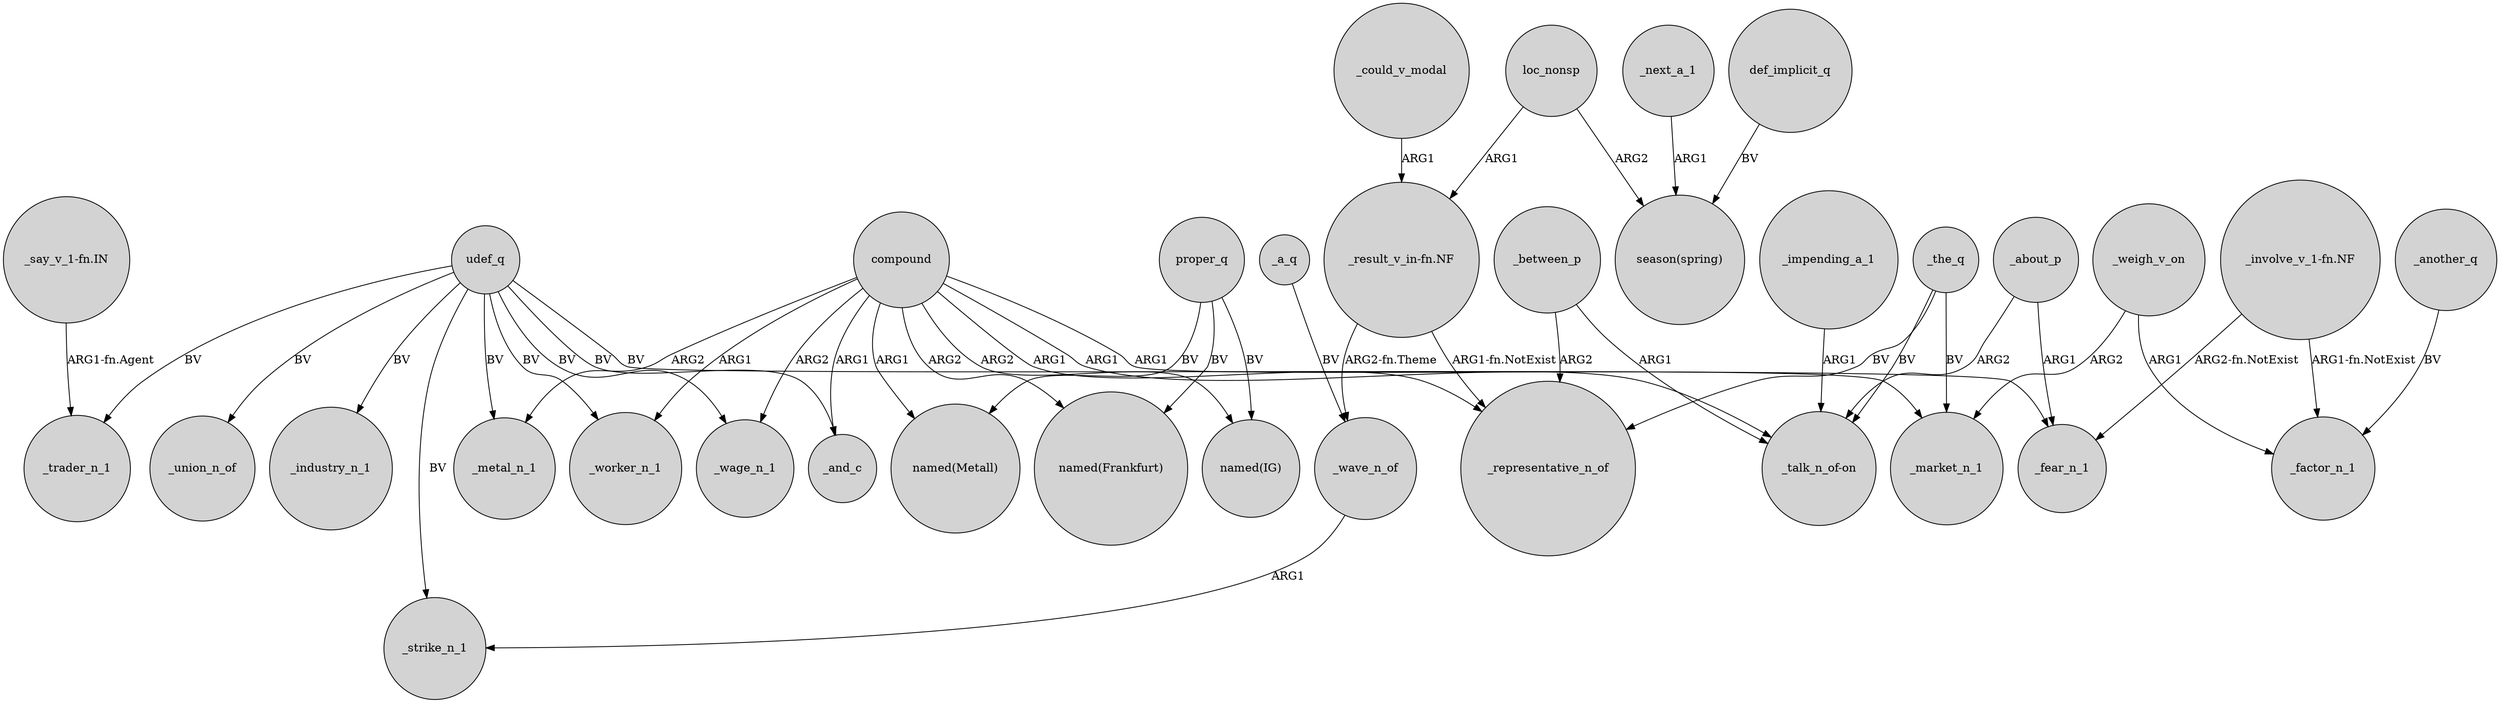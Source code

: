 digraph {
	node [shape=circle style=filled]
	udef_q -> _wage_n_1 [label=BV]
	udef_q -> _strike_n_1 [label=BV]
	udef_q -> _trader_n_1 [label=BV]
	compound -> "named(Metall)" [label=ARG1]
	_could_v_modal -> "_result_v_in-fn.NF" [label=ARG1]
	_impending_a_1 -> "_talk_n_of-on" [label=ARG1]
	udef_q -> _worker_n_1 [label=BV]
	compound -> _wage_n_1 [label=ARG2]
	_between_p -> "_talk_n_of-on" [label=ARG1]
	_about_p -> "_talk_n_of-on" [label=ARG2]
	compound -> "_talk_n_of-on" [label=ARG1]
	udef_q -> _union_n_of [label=BV]
	_a_q -> _wave_n_of [label=BV]
	"_result_v_in-fn.NF" -> _wave_n_of [label="ARG2-fn.Theme"]
	loc_nonsp -> "season(spring)" [label=ARG2]
	proper_q -> "named(Metall)" [label=BV]
	compound -> _representative_n_of [label=ARG1]
	_weigh_v_on -> _market_n_1 [label=ARG2]
	proper_q -> "named(Frankfurt)" [label=BV]
	udef_q -> _fear_n_1 [label=BV]
	_the_q -> "_talk_n_of-on" [label=BV]
	_wave_n_of -> _strike_n_1 [label=ARG1]
	loc_nonsp -> "_result_v_in-fn.NF" [label=ARG1]
	compound -> _metal_n_1 [label=ARG2]
	"_involve_v_1-fn.NF" -> _factor_n_1 [label="ARG1-fn.NotExist"]
	_another_q -> _factor_n_1 [label=BV]
	compound -> "named(Frankfurt)" [label=ARG2]
	compound -> _and_c [label=ARG1]
	_between_p -> _representative_n_of [label=ARG2]
	_the_q -> _representative_n_of [label=BV]
	udef_q -> _metal_n_1 [label=BV]
	proper_q -> "named(IG)" [label=BV]
	_weigh_v_on -> _factor_n_1 [label=ARG1]
	_about_p -> _fear_n_1 [label=ARG1]
	"_say_v_1-fn.IN" -> _trader_n_1 [label="ARG1-fn.Agent"]
	def_implicit_q -> "season(spring)" [label=BV]
	"_result_v_in-fn.NF" -> _representative_n_of [label="ARG1-fn.NotExist"]
	compound -> _market_n_1 [label=ARG1]
	compound -> "named(IG)" [label=ARG2]
	compound -> _worker_n_1 [label=ARG1]
	_next_a_1 -> "season(spring)" [label=ARG1]
	_the_q -> _market_n_1 [label=BV]
	"_involve_v_1-fn.NF" -> _fear_n_1 [label="ARG2-fn.NotExist"]
	udef_q -> _and_c [label=BV]
	udef_q -> _industry_n_1 [label=BV]
}
